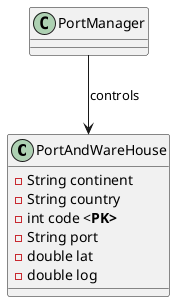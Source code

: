 @startuml
'https://plantuml.com/class-diagram

class PortAndWareHouse{
    -String continent
    -String country
    -int code <<b>PK>
    -String port
    -double lat
    -double log
}

class PortManager



PortManager --> PortAndWareHouse : controls

@enduml